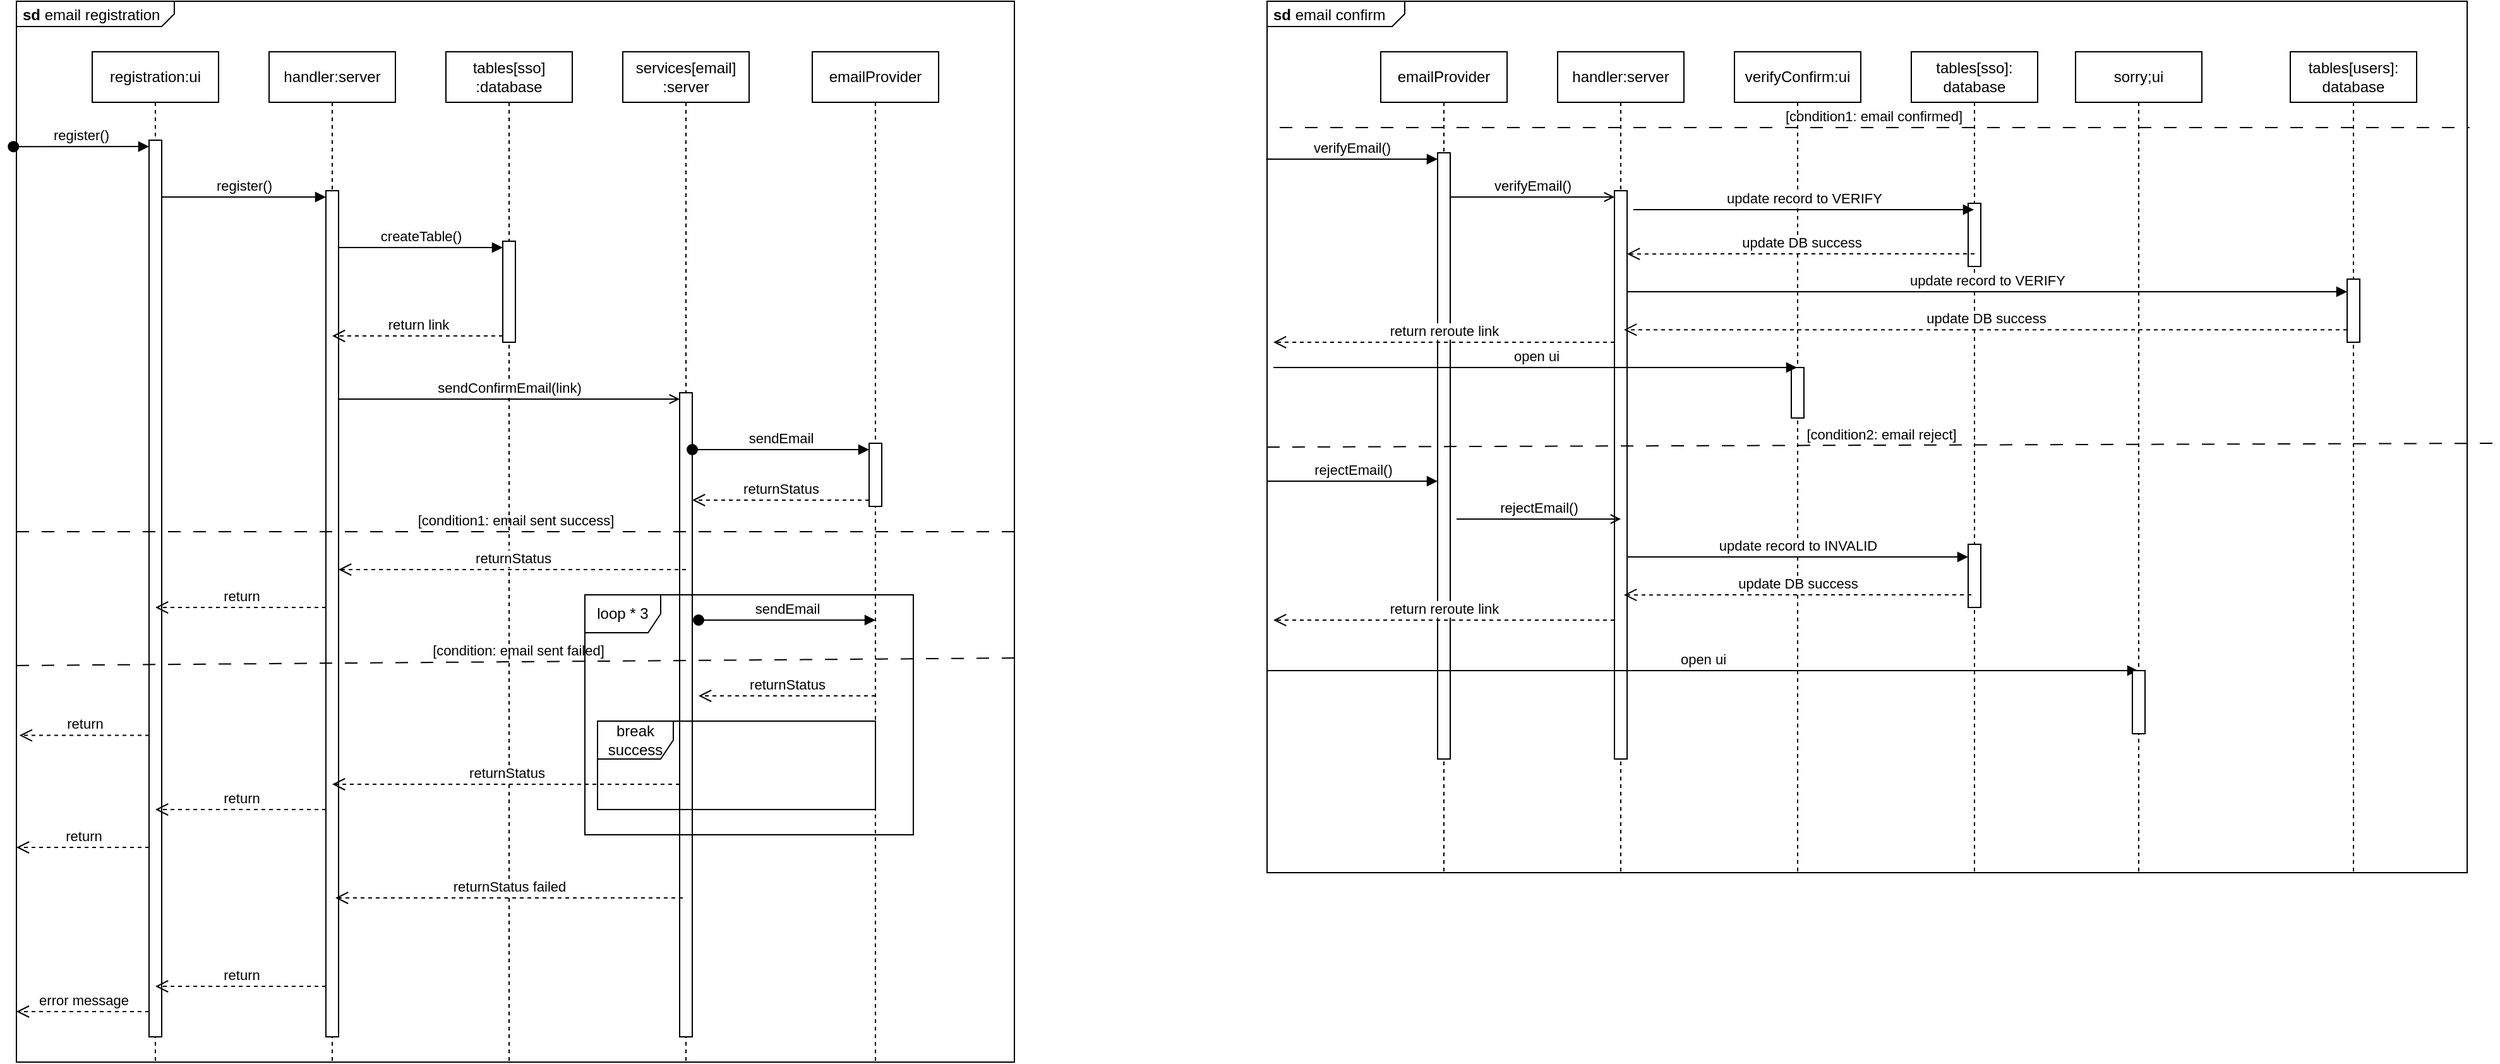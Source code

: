 <mxfile>
    <diagram id="2DvRrIcsLT8HdpuMgZa1" name="Page-1">
        <mxGraphModel dx="1428" dy="974" grid="1" gridSize="10" guides="1" tooltips="1" connect="1" arrows="1" fold="1" page="1" pageScale="1" pageWidth="850" pageHeight="1100" math="0" shadow="0">
            <root>
                <mxCell id="0"/>
                <mxCell id="1" parent="0"/>
                <mxCell id="65" value="&lt;p style=&quot;margin:0px;margin-top:4px;margin-left:5px;text-align:left;&quot;&gt;&lt;b&gt;sd&lt;/b&gt;&amp;nbsp;email confirm&lt;/p&gt;" style="html=1;shape=mxgraph.sysml.package;overflow=fill;labelX=109.92;align=left;spacingLeft=5;verticalAlign=top;spacingTop=-3;" vertex="1" parent="1">
                    <mxGeometry x="1010" y="520" width="950" height="690" as="geometry"/>
                </mxCell>
                <mxCell id="22" value="&lt;p style=&quot;margin:0px;margin-top:4px;margin-left:5px;text-align:left;&quot;&gt;&lt;b&gt;sd&lt;/b&gt;&amp;nbsp;email registration&lt;/p&gt;" style="html=1;shape=mxgraph.sysml.package;overflow=fill;labelX=125;align=left;spacingLeft=5;verticalAlign=top;spacingTop=-3;" vertex="1" parent="1">
                    <mxGeometry x="20" y="520" width="790" height="840" as="geometry"/>
                </mxCell>
                <mxCell id="3" value="registration:ui" style="shape=umlLifeline;perimeter=lifelinePerimeter;whiteSpace=wrap;html=1;container=1;dropTarget=0;collapsible=0;recursiveResize=0;outlineConnect=0;portConstraint=eastwest;newEdgeStyle={&quot;curved&quot;:0,&quot;rounded&quot;:0};" parent="1" vertex="1">
                    <mxGeometry x="80" y="560" width="100" height="800" as="geometry"/>
                </mxCell>
                <mxCell id="4" value="" style="html=1;points=[[0,0,0,0,5],[0,1,0,0,-5],[1,0,0,0,5],[1,1,0,0,-5]];perimeter=orthogonalPerimeter;outlineConnect=0;targetShapes=umlLifeline;portConstraint=eastwest;newEdgeStyle={&quot;curved&quot;:0,&quot;rounded&quot;:0};" vertex="1" parent="3">
                    <mxGeometry x="45" y="70" width="10" height="710" as="geometry"/>
                </mxCell>
                <mxCell id="6" value="handler:server" style="shape=umlLifeline;perimeter=lifelinePerimeter;whiteSpace=wrap;html=1;container=1;dropTarget=0;collapsible=0;recursiveResize=0;outlineConnect=0;portConstraint=eastwest;newEdgeStyle={&quot;curved&quot;:0,&quot;rounded&quot;:0};" vertex="1" parent="1">
                    <mxGeometry x="220" y="560" width="100" height="800" as="geometry"/>
                </mxCell>
                <mxCell id="9" value="" style="html=1;points=[[0,0,0,0,5],[0,1,0,0,-5],[1,0,0,0,5],[1,1,0,0,-5]];perimeter=orthogonalPerimeter;outlineConnect=0;targetShapes=umlLifeline;portConstraint=eastwest;newEdgeStyle={&quot;curved&quot;:0,&quot;rounded&quot;:0};" vertex="1" parent="6">
                    <mxGeometry x="45" y="110" width="10" height="670" as="geometry"/>
                </mxCell>
                <mxCell id="10" value="register()" style="html=1;verticalAlign=bottom;endArrow=block;curved=0;rounded=0;entryX=0;entryY=0;entryDx=0;entryDy=5;" edge="1" target="9" parent="1" source="4">
                    <mxGeometry relative="1" as="geometry">
                        <mxPoint x="375" y="675" as="sourcePoint"/>
                    </mxGeometry>
                </mxCell>
                <mxCell id="12" value="services[email]&lt;div&gt;:server&lt;/div&gt;" style="shape=umlLifeline;perimeter=lifelinePerimeter;whiteSpace=wrap;html=1;container=1;dropTarget=0;collapsible=0;recursiveResize=0;outlineConnect=0;portConstraint=eastwest;newEdgeStyle={&quot;curved&quot;:0,&quot;rounded&quot;:0};" vertex="1" parent="1">
                    <mxGeometry x="500" y="560" width="100" height="800" as="geometry"/>
                </mxCell>
                <mxCell id="13" value="" style="html=1;points=[[0,0,0,0,5],[0,1,0,0,-5],[1,0,0,0,5],[1,1,0,0,-5]];perimeter=orthogonalPerimeter;outlineConnect=0;targetShapes=umlLifeline;portConstraint=eastwest;newEdgeStyle={&quot;curved&quot;:0,&quot;rounded&quot;:0};" vertex="1" parent="12">
                    <mxGeometry x="45" y="270" width="10" height="510" as="geometry"/>
                </mxCell>
                <mxCell id="16" value="tables[sso]&lt;div&gt;:database&lt;/div&gt;" style="shape=umlLifeline;perimeter=lifelinePerimeter;whiteSpace=wrap;html=1;container=1;dropTarget=0;collapsible=0;recursiveResize=0;outlineConnect=0;portConstraint=eastwest;newEdgeStyle={&quot;curved&quot;:0,&quot;rounded&quot;:0};" vertex="1" parent="1">
                    <mxGeometry x="360" y="560" width="100" height="800" as="geometry"/>
                </mxCell>
                <mxCell id="17" value="" style="html=1;points=[[0,0,0,0,5],[0,1,0,0,-5],[1,0,0,0,5],[1,1,0,0,-5]];perimeter=orthogonalPerimeter;outlineConnect=0;targetShapes=umlLifeline;portConstraint=eastwest;newEdgeStyle={&quot;curved&quot;:0,&quot;rounded&quot;:0};" vertex="1" parent="16">
                    <mxGeometry x="45" y="150" width="10" height="80" as="geometry"/>
                </mxCell>
                <mxCell id="18" value="createTable()" style="html=1;verticalAlign=bottom;endArrow=block;curved=0;rounded=0;entryX=0;entryY=0;entryDx=0;entryDy=5;" edge="1" target="17" parent="1" source="9">
                    <mxGeometry relative="1" as="geometry">
                        <mxPoint x="320" y="715" as="sourcePoint"/>
                    </mxGeometry>
                </mxCell>
                <mxCell id="19" value="return link" style="html=1;verticalAlign=bottom;endArrow=open;dashed=1;endSize=8;curved=0;rounded=0;exitX=0;exitY=1;exitDx=0;exitDy=-5;" edge="1" source="17" parent="1" target="6">
                    <mxGeometry relative="1" as="geometry">
                        <mxPoint x="320" y="785" as="targetPoint"/>
                    </mxGeometry>
                </mxCell>
                <mxCell id="14" value="sendConfirmEmail(link)" style="html=1;verticalAlign=bottom;endArrow=open;curved=0;rounded=0;entryX=0;entryY=0;entryDx=0;entryDy=5;endFill=0;" edge="1" target="13" parent="1" source="9">
                    <mxGeometry relative="1" as="geometry">
                        <mxPoint x="460" y="835" as="sourcePoint"/>
                    </mxGeometry>
                </mxCell>
                <mxCell id="23" value="emailProvider" style="shape=umlLifeline;perimeter=lifelinePerimeter;whiteSpace=wrap;html=1;container=1;dropTarget=0;collapsible=0;recursiveResize=0;outlineConnect=0;portConstraint=eastwest;newEdgeStyle={&quot;curved&quot;:0,&quot;rounded&quot;:0};" vertex="1" parent="1">
                    <mxGeometry x="650" y="560" width="100" height="800" as="geometry"/>
                </mxCell>
                <mxCell id="24" value="" style="html=1;points=[[0,0,0,0,5],[0,1,0,0,-5],[1,0,0,0,5],[1,1,0,0,-5]];perimeter=orthogonalPerimeter;outlineConnect=0;targetShapes=umlLifeline;portConstraint=eastwest;newEdgeStyle={&quot;curved&quot;:0,&quot;rounded&quot;:0};" vertex="1" parent="23">
                    <mxGeometry x="45" y="310" width="10" height="50" as="geometry"/>
                </mxCell>
                <mxCell id="25" value="sendEmail" style="html=1;verticalAlign=bottom;startArrow=oval;endArrow=block;startSize=8;curved=0;rounded=0;entryX=0;entryY=0;entryDx=0;entryDy=5;" edge="1" target="24" parent="1" source="13">
                    <mxGeometry relative="1" as="geometry">
                        <mxPoint x="625" y="655" as="sourcePoint"/>
                    </mxGeometry>
                </mxCell>
                <mxCell id="26" value="returnStatus" style="html=1;verticalAlign=bottom;endArrow=open;dashed=1;endSize=8;curved=0;rounded=0;exitX=0;exitY=1;exitDx=0;exitDy=-5;exitPerimeter=0;" edge="1" parent="1" source="24" target="13">
                    <mxGeometry relative="1" as="geometry">
                        <mxPoint x="690" y="910" as="sourcePoint"/>
                        <mxPoint x="620" y="910" as="targetPoint"/>
                    </mxGeometry>
                </mxCell>
                <mxCell id="27" value="[condition1: email sent success]" style="endArrow=none;startArrow=none;endFill=0;startFill=0;endSize=8;html=1;verticalAlign=bottom;dashed=1;labelBackgroundColor=none;dashPattern=10 10;entryX=1;entryY=0.5;entryDx=0;entryDy=0;entryPerimeter=0;" edge="1" parent="1" target="22">
                    <mxGeometry width="160" relative="1" as="geometry">
                        <mxPoint x="20" y="940" as="sourcePoint"/>
                        <mxPoint x="180" y="940" as="targetPoint"/>
                    </mxGeometry>
                </mxCell>
                <mxCell id="28" value="returnStatus" style="html=1;verticalAlign=bottom;endArrow=open;dashed=1;endSize=8;curved=0;rounded=0;exitX=0;exitY=1;exitDx=0;exitDy=-5;exitPerimeter=0;" edge="1" parent="1" target="9">
                    <mxGeometry relative="1" as="geometry">
                        <mxPoint x="550" y="970" as="sourcePoint"/>
                        <mxPoint x="410" y="970" as="targetPoint"/>
                    </mxGeometry>
                </mxCell>
                <mxCell id="29" value="return" style="html=1;verticalAlign=bottom;endArrow=open;dashed=1;endSize=8;curved=0;rounded=0;entryX=0.003;entryY=0.692;entryDx=0;entryDy=0;entryPerimeter=0;" edge="1" parent="1" source="4" target="22">
                    <mxGeometry relative="1" as="geometry">
                        <mxPoint x="-20" y="1020" as="targetPoint"/>
                        <mxPoint x="110" y="1020" as="sourcePoint"/>
                    </mxGeometry>
                </mxCell>
                <mxCell id="5" value="register()" style="html=1;verticalAlign=bottom;startArrow=oval;endArrow=block;startSize=8;curved=0;rounded=0;entryX=0;entryY=0;entryDx=0;entryDy=5;exitX=-0.003;exitY=0.137;exitDx=0;exitDy=0;exitPerimeter=0;" edge="1" target="4" parent="1" source="22">
                    <mxGeometry relative="1" as="geometry">
                        <mxPoint x="55" y="635" as="sourcePoint"/>
                    </mxGeometry>
                </mxCell>
                <mxCell id="30" value="[condition: email sent failed]" style="endArrow=none;startArrow=none;endFill=0;startFill=0;endSize=8;html=1;verticalAlign=bottom;dashed=1;labelBackgroundColor=none;dashPattern=10 10;entryX=1.005;entryY=0.575;entryDx=0;entryDy=0;entryPerimeter=0;" edge="1" parent="1">
                    <mxGeometry width="160" relative="1" as="geometry">
                        <mxPoint x="20" y="1046" as="sourcePoint"/>
                        <mxPoint x="814" y="1040" as="targetPoint"/>
                    </mxGeometry>
                </mxCell>
                <mxCell id="31" value="loop * 3" style="shape=umlFrame;whiteSpace=wrap;html=1;pointerEvents=0;" vertex="1" parent="1">
                    <mxGeometry x="470" y="990" width="260" height="190" as="geometry"/>
                </mxCell>
                <mxCell id="32" value="sendEmail" style="html=1;verticalAlign=bottom;startArrow=oval;endArrow=block;startSize=8;curved=0;rounded=0;entryX=0;entryY=0;entryDx=0;entryDy=5;" edge="1" parent="1">
                    <mxGeometry relative="1" as="geometry">
                        <mxPoint x="560" y="1010" as="sourcePoint"/>
                        <mxPoint x="700" y="1010" as="targetPoint"/>
                    </mxGeometry>
                </mxCell>
                <mxCell id="34" value="returnStatus" style="html=1;verticalAlign=bottom;endArrow=open;dashed=1;endSize=8;curved=0;rounded=0;exitX=0;exitY=1;exitDx=0;exitDy=-5;exitPerimeter=0;" edge="1" parent="1">
                    <mxGeometry relative="1" as="geometry">
                        <mxPoint x="700" y="1070" as="sourcePoint"/>
                        <mxPoint x="560" y="1070" as="targetPoint"/>
                    </mxGeometry>
                </mxCell>
                <mxCell id="36" value="break&lt;div&gt;success&lt;/div&gt;" style="shape=umlFrame;whiteSpace=wrap;html=1;pointerEvents=0;" vertex="1" parent="1">
                    <mxGeometry x="480" y="1090" width="220" height="70" as="geometry"/>
                </mxCell>
                <mxCell id="37" value="returnStatus" style="html=1;verticalAlign=bottom;endArrow=open;dashed=1;endSize=8;curved=0;rounded=0;exitX=0;exitY=1;exitDx=0;exitDy=-5;exitPerimeter=0;" edge="1" parent="1">
                    <mxGeometry relative="1" as="geometry">
                        <mxPoint x="545" y="1140" as="sourcePoint"/>
                        <mxPoint x="270" y="1140" as="targetPoint"/>
                    </mxGeometry>
                </mxCell>
                <mxCell id="38" value="return" style="html=1;verticalAlign=bottom;endArrow=open;dashed=1;endSize=8;curved=0;rounded=0;" edge="1" parent="1" source="9">
                    <mxGeometry relative="1" as="geometry">
                        <mxPoint x="130" y="1160" as="targetPoint"/>
                        <mxPoint x="260" y="1160" as="sourcePoint"/>
                    </mxGeometry>
                </mxCell>
                <mxCell id="40" value="return" style="html=1;verticalAlign=bottom;endArrow=open;dashed=1;endSize=8;curved=0;rounded=0;" edge="1" parent="1" source="9">
                    <mxGeometry relative="1" as="geometry">
                        <mxPoint x="130" y="1000" as="targetPoint"/>
                        <mxPoint x="260" y="1000" as="sourcePoint"/>
                    </mxGeometry>
                </mxCell>
                <mxCell id="41" value="return" style="html=1;verticalAlign=bottom;endArrow=open;dashed=1;endSize=8;curved=0;rounded=0;entryX=0.003;entryY=0.692;entryDx=0;entryDy=0;entryPerimeter=0;" edge="1" parent="1" source="4">
                    <mxGeometry relative="1" as="geometry">
                        <mxPoint x="20" y="1190" as="targetPoint"/>
                        <mxPoint x="123" y="1190" as="sourcePoint"/>
                    </mxGeometry>
                </mxCell>
                <mxCell id="42" value="returnStatus failed" style="html=1;verticalAlign=bottom;endArrow=open;dashed=1;endSize=8;curved=0;rounded=0;exitX=0;exitY=1;exitDx=0;exitDy=-5;exitPerimeter=0;" edge="1" parent="1">
                    <mxGeometry relative="1" as="geometry">
                        <mxPoint x="547.5" y="1230" as="sourcePoint"/>
                        <mxPoint x="272.5" y="1230" as="targetPoint"/>
                    </mxGeometry>
                </mxCell>
                <mxCell id="43" value="return" style="html=1;verticalAlign=bottom;endArrow=open;dashed=1;endSize=8;curved=0;rounded=0;" edge="1" parent="1" source="9">
                    <mxGeometry relative="1" as="geometry">
                        <mxPoint x="130" y="1300" as="targetPoint"/>
                        <mxPoint x="265" y="1300" as="sourcePoint"/>
                    </mxGeometry>
                </mxCell>
                <mxCell id="44" value="error message" style="html=1;verticalAlign=bottom;endArrow=open;dashed=1;endSize=8;curved=0;rounded=0;entryX=0.003;entryY=0.692;entryDx=0;entryDy=0;entryPerimeter=0;" edge="1" parent="1" source="4">
                    <mxGeometry relative="1" as="geometry">
                        <mxPoint x="20" y="1320" as="targetPoint"/>
                        <mxPoint x="125" y="1320" as="sourcePoint"/>
                    </mxGeometry>
                </mxCell>
                <mxCell id="47" value="emailProvider" style="shape=umlLifeline;perimeter=lifelinePerimeter;whiteSpace=wrap;html=1;container=1;dropTarget=0;collapsible=0;recursiveResize=0;outlineConnect=0;portConstraint=eastwest;newEdgeStyle={&quot;curved&quot;:0,&quot;rounded&quot;:0};" vertex="1" parent="1">
                    <mxGeometry x="1100" y="560" width="100" height="650" as="geometry"/>
                </mxCell>
                <mxCell id="48" value="" style="html=1;points=[[0,0,0,0,5],[0,1,0,0,-5],[1,0,0,0,5],[1,1,0,0,-5]];perimeter=orthogonalPerimeter;outlineConnect=0;targetShapes=umlLifeline;portConstraint=eastwest;newEdgeStyle={&quot;curved&quot;:0,&quot;rounded&quot;:0};" vertex="1" parent="47">
                    <mxGeometry x="45" y="80" width="10" height="480" as="geometry"/>
                </mxCell>
                <mxCell id="49" value="verifyEmail()" style="html=1;verticalAlign=bottom;endArrow=block;curved=0;rounded=0;entryX=0;entryY=0;entryDx=0;entryDy=5;entryPerimeter=0;" edge="1" parent="1" target="48">
                    <mxGeometry width="80" relative="1" as="geometry">
                        <mxPoint x="1009.25" y="645" as="sourcePoint"/>
                        <mxPoint x="1135" y="650" as="targetPoint"/>
                    </mxGeometry>
                </mxCell>
                <mxCell id="50" value="handler:server" style="shape=umlLifeline;perimeter=lifelinePerimeter;whiteSpace=wrap;html=1;container=1;dropTarget=0;collapsible=0;recursiveResize=0;outlineConnect=0;portConstraint=eastwest;newEdgeStyle={&quot;curved&quot;:0,&quot;rounded&quot;:0};" vertex="1" parent="1">
                    <mxGeometry x="1240" y="560" width="100" height="650" as="geometry"/>
                </mxCell>
                <mxCell id="51" value="" style="html=1;points=[[0,0,0,0,5],[0,1,0,0,-5],[1,0,0,0,5],[1,1,0,0,-5]];perimeter=orthogonalPerimeter;outlineConnect=0;targetShapes=umlLifeline;portConstraint=eastwest;newEdgeStyle={&quot;curved&quot;:0,&quot;rounded&quot;:0};" vertex="1" parent="50">
                    <mxGeometry x="45" y="110" width="10" height="450" as="geometry"/>
                </mxCell>
                <mxCell id="52" value="verifyEmail()" style="html=1;verticalAlign=bottom;endArrow=open;curved=0;rounded=0;entryX=0;entryY=0;entryDx=0;entryDy=5;entryPerimeter=0;endFill=0;" edge="1" parent="1" source="48" target="51">
                    <mxGeometry width="80" relative="1" as="geometry">
                        <mxPoint x="1170" y="690" as="sourcePoint"/>
                        <mxPoint x="1290" y="690" as="targetPoint"/>
                    </mxGeometry>
                </mxCell>
                <mxCell id="53" value="verifyConfirm:ui" style="shape=umlLifeline;perimeter=lifelinePerimeter;whiteSpace=wrap;html=1;container=1;dropTarget=0;collapsible=0;recursiveResize=0;outlineConnect=0;portConstraint=eastwest;newEdgeStyle={&quot;curved&quot;:0,&quot;rounded&quot;:0};" vertex="1" parent="1">
                    <mxGeometry x="1380" y="560" width="100" height="650" as="geometry"/>
                </mxCell>
                <mxCell id="61" value="" style="html=1;points=[[0,0,0,0,5],[0,1,0,0,-5],[1,0,0,0,5],[1,1,0,0,-5]];perimeter=orthogonalPerimeter;outlineConnect=0;targetShapes=umlLifeline;portConstraint=eastwest;newEdgeStyle={&quot;curved&quot;:0,&quot;rounded&quot;:0};" vertex="1" parent="53">
                    <mxGeometry x="45" y="250" width="10" height="40" as="geometry"/>
                </mxCell>
                <mxCell id="58" value="return reroute link" style="html=1;verticalAlign=bottom;endArrow=open;dashed=1;endSize=8;curved=0;rounded=0;" edge="1" parent="1">
                    <mxGeometry relative="1" as="geometry">
                        <mxPoint x="1285" y="790" as="sourcePoint"/>
                        <mxPoint x="1015" y="790" as="targetPoint"/>
                        <Array as="points">
                            <mxPoint x="1220" y="790"/>
                        </Array>
                    </mxGeometry>
                </mxCell>
                <mxCell id="59" value="open ui" style="html=1;verticalAlign=bottom;endArrow=block;curved=0;rounded=0;" edge="1" parent="1">
                    <mxGeometry width="80" relative="1" as="geometry">
                        <mxPoint x="1015" y="810" as="sourcePoint"/>
                        <mxPoint x="1429.5" y="810" as="targetPoint"/>
                    </mxGeometry>
                </mxCell>
                <mxCell id="60" value="tables[sso]:&lt;br&gt;database" style="shape=umlLifeline;perimeter=lifelinePerimeter;whiteSpace=wrap;html=1;container=1;dropTarget=0;collapsible=0;recursiveResize=0;outlineConnect=0;portConstraint=eastwest;newEdgeStyle={&quot;curved&quot;:0,&quot;rounded&quot;:0};" vertex="1" parent="1">
                    <mxGeometry x="1520" y="560" width="100" height="650" as="geometry"/>
                </mxCell>
                <mxCell id="70" value="" style="html=1;points=[[0,0,0,0,5],[0,1,0,0,-5],[1,0,0,0,5],[1,1,0,0,-5]];perimeter=orthogonalPerimeter;outlineConnect=0;targetShapes=umlLifeline;portConstraint=eastwest;newEdgeStyle={&quot;curved&quot;:0,&quot;rounded&quot;:0};" vertex="1" parent="60">
                    <mxGeometry x="45" y="120" width="10" height="50" as="geometry"/>
                </mxCell>
                <mxCell id="71" value="" style="html=1;points=[[0,0,0,0,5],[0,1,0,0,-5],[1,0,0,0,5],[1,1,0,0,-5]];perimeter=orthogonalPerimeter;outlineConnect=0;targetShapes=umlLifeline;portConstraint=eastwest;newEdgeStyle={&quot;curved&quot;:0,&quot;rounded&quot;:0};" vertex="1" parent="60">
                    <mxGeometry x="45" y="390" width="10" height="50" as="geometry"/>
                </mxCell>
                <mxCell id="62" value="update record to VERIFY" style="html=1;verticalAlign=bottom;endArrow=block;curved=0;rounded=0;endFill=1;" edge="1" parent="1" target="60">
                    <mxGeometry width="80" relative="1" as="geometry">
                        <mxPoint x="1300" y="685" as="sourcePoint"/>
                        <mxPoint x="1430" y="685" as="targetPoint"/>
                    </mxGeometry>
                </mxCell>
                <mxCell id="63" value="update DB success" style="html=1;verticalAlign=bottom;endArrow=open;dashed=1;endSize=8;curved=0;rounded=0;" edge="1" parent="1">
                    <mxGeometry relative="1" as="geometry">
                        <mxPoint x="1570" y="720" as="sourcePoint"/>
                        <mxPoint x="1295" y="720.08" as="targetPoint"/>
                    </mxGeometry>
                </mxCell>
                <mxCell id="66" value="[condition1: email confirmed]" style="endArrow=none;startArrow=none;endFill=0;startFill=0;endSize=8;html=1;verticalAlign=bottom;dashed=1;labelBackgroundColor=none;dashPattern=10 10;entryX=1.002;entryY=0.145;entryDx=0;entryDy=0;entryPerimeter=0;" edge="1" parent="1" target="65">
                    <mxGeometry x="-0.001" width="160" relative="1" as="geometry">
                        <mxPoint x="1020" y="620" as="sourcePoint"/>
                        <mxPoint x="1790.0" y="620.0" as="targetPoint"/>
                        <mxPoint as="offset"/>
                    </mxGeometry>
                </mxCell>
                <mxCell id="67" value="[condition2: email reject]" style="endArrow=none;startArrow=none;endFill=0;startFill=0;endSize=8;html=1;verticalAlign=bottom;dashed=1;labelBackgroundColor=none;dashPattern=10 10;entryX=1.003;entryY=0.492;entryDx=0;entryDy=0;entryPerimeter=0;" edge="1" parent="1">
                    <mxGeometry x="-0.001" width="160" relative="1" as="geometry">
                        <mxPoint x="1010" y="873" as="sourcePoint"/>
                        <mxPoint x="1983.09" y="870" as="targetPoint"/>
                        <mxPoint as="offset"/>
                    </mxGeometry>
                </mxCell>
                <mxCell id="68" value="rejectEmail()" style="html=1;verticalAlign=bottom;endArrow=block;curved=0;rounded=0;entryX=0;entryY=0;entryDx=0;entryDy=5;entryPerimeter=0;" edge="1" parent="1">
                    <mxGeometry width="80" relative="1" as="geometry">
                        <mxPoint x="1010" y="900" as="sourcePoint"/>
                        <mxPoint x="1145" y="900" as="targetPoint"/>
                    </mxGeometry>
                </mxCell>
                <mxCell id="69" value="rejectEmail()" style="html=1;verticalAlign=bottom;endArrow=open;curved=0;rounded=0;entryX=0;entryY=0;entryDx=0;entryDy=5;entryPerimeter=0;endFill=0;" edge="1" parent="1">
                    <mxGeometry width="80" relative="1" as="geometry">
                        <mxPoint x="1160" y="930" as="sourcePoint"/>
                        <mxPoint x="1290" y="930" as="targetPoint"/>
                    </mxGeometry>
                </mxCell>
                <mxCell id="72" value="update record to INVALID" style="html=1;verticalAlign=bottom;endArrow=block;curved=0;rounded=0;endFill=1;" edge="1" parent="1">
                    <mxGeometry width="80" relative="1" as="geometry">
                        <mxPoint x="1295" y="960" as="sourcePoint"/>
                        <mxPoint x="1565" y="960" as="targetPoint"/>
                    </mxGeometry>
                </mxCell>
                <mxCell id="73" value="update DB success" style="html=1;verticalAlign=bottom;endArrow=open;dashed=1;endSize=8;curved=0;rounded=0;" edge="1" parent="1">
                    <mxGeometry relative="1" as="geometry">
                        <mxPoint x="1567.5" y="990" as="sourcePoint"/>
                        <mxPoint x="1292.5" y="990.08" as="targetPoint"/>
                    </mxGeometry>
                </mxCell>
                <mxCell id="74" value="return reroute link" style="html=1;verticalAlign=bottom;endArrow=open;dashed=1;endSize=8;curved=0;rounded=0;" edge="1" parent="1">
                    <mxGeometry relative="1" as="geometry">
                        <mxPoint x="1285" y="1010" as="sourcePoint"/>
                        <mxPoint x="1015" y="1010" as="targetPoint"/>
                        <Array as="points">
                            <mxPoint x="1220" y="1010"/>
                        </Array>
                    </mxGeometry>
                </mxCell>
                <mxCell id="75" value="open ui" style="html=1;verticalAlign=bottom;endArrow=block;curved=0;rounded=0;" edge="1" parent="1" target="76">
                    <mxGeometry width="80" relative="1" as="geometry">
                        <mxPoint x="1010" y="1050" as="sourcePoint"/>
                        <mxPoint x="1424.5" y="1050" as="targetPoint"/>
                    </mxGeometry>
                </mxCell>
                <mxCell id="76" value="sorry;ui" style="shape=umlLifeline;perimeter=lifelinePerimeter;whiteSpace=wrap;html=1;container=1;dropTarget=0;collapsible=0;recursiveResize=0;outlineConnect=0;portConstraint=eastwest;newEdgeStyle={&quot;curved&quot;:0,&quot;rounded&quot;:0};" vertex="1" parent="1">
                    <mxGeometry x="1650" y="560" width="100" height="650" as="geometry"/>
                </mxCell>
                <mxCell id="78" value="" style="html=1;points=[[0,0,0,0,5],[0,1,0,0,-5],[1,0,0,0,5],[1,1,0,0,-5]];perimeter=orthogonalPerimeter;outlineConnect=0;targetShapes=umlLifeline;portConstraint=eastwest;newEdgeStyle={&quot;curved&quot;:0,&quot;rounded&quot;:0};" vertex="1" parent="76">
                    <mxGeometry x="45" y="490" width="10" height="50" as="geometry"/>
                </mxCell>
                <mxCell id="79" value="tables[users]:&lt;br&gt;database" style="shape=umlLifeline;perimeter=lifelinePerimeter;whiteSpace=wrap;html=1;container=1;dropTarget=0;collapsible=0;recursiveResize=0;outlineConnect=0;portConstraint=eastwest;newEdgeStyle={&quot;curved&quot;:0,&quot;rounded&quot;:0};" vertex="1" parent="1">
                    <mxGeometry x="1820" y="560" width="100" height="650" as="geometry"/>
                </mxCell>
                <mxCell id="80" value="" style="html=1;points=[[0,0,0,0,5],[0,1,0,0,-5],[1,0,0,0,5],[1,1,0,0,-5]];perimeter=orthogonalPerimeter;outlineConnect=0;targetShapes=umlLifeline;portConstraint=eastwest;newEdgeStyle={&quot;curved&quot;:0,&quot;rounded&quot;:0};" vertex="1" parent="79">
                    <mxGeometry x="45" y="180" width="10" height="50" as="geometry"/>
                </mxCell>
                <mxCell id="82" value="update record to VERIFY" style="html=1;verticalAlign=bottom;endArrow=block;curved=0;rounded=0;endFill=1;" edge="1" parent="1" target="80">
                    <mxGeometry width="80" relative="1" as="geometry">
                        <mxPoint x="1295" y="750" as="sourcePoint"/>
                        <mxPoint x="1565" y="750" as="targetPoint"/>
                    </mxGeometry>
                </mxCell>
                <mxCell id="83" value="update DB success" style="html=1;verticalAlign=bottom;endArrow=open;dashed=1;endSize=8;curved=0;rounded=0;" edge="1" parent="1" source="80">
                    <mxGeometry relative="1" as="geometry">
                        <mxPoint x="1567.5" y="780" as="sourcePoint"/>
                        <mxPoint x="1292.5" y="780.08" as="targetPoint"/>
                    </mxGeometry>
                </mxCell>
            </root>
        </mxGraphModel>
    </diagram>
</mxfile>